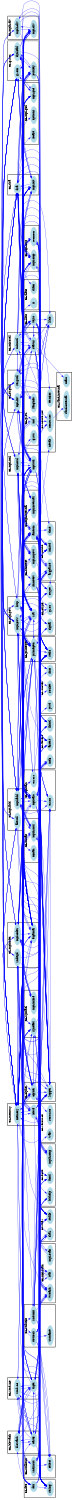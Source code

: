 digraph G {
size = "10,10";
rotate = 90;
subgraph cluster0 {
label = "CL:blowfish";
color = black;
style = bold;
"blowfish"[label="blowfish",shape=ellipse,color=lightblue,fontcolor=black,style=filled];
"cast5"[label="cast5",shape=ellipse,color=lightblue,fontcolor=black,style=filled];
}
subgraph cluster1 {
label = "CL:rmd160";
color = black;
style = bold;
"rmd160"[label="rmd160",shape=ellipse,color=lightblue,fontcolor=black,style=filled];
"tiger"[label="tiger",shape=ellipse,color=lightblue,fontcolor=black,style=filled];
}
subgraph cluster2 {
label = "CL:memory";
color = black;
style = bold;
"memory"[label="memory",shape=ellipse,color=lightblue,fontcolor=black,style=filled];
"iobuf"[label="iobuf",shape=ellipse,color=lightblue,fontcolor=black,style=filled];
}
subgraph cluster3 {
label = "CL:strgutil";
color = black;
style = bold;
"strgutil"[label="strgutil",shape=ellipse,color=lightblue,fontcolor=black,style=filled];
"mpi-inv"[label="mpi-inv",shape=ellipse,color=lightblue,fontcolor=black,style=filled];
}
subgraph cluster4 {
label = "CL:mpi-cmp";
color = black;
style = bold;
"mpi-cmp"[label="mpi-cmp",shape=ellipse,color=lightblue,fontcolor=black,style=filled];
"secmem"[label="secmem",shape=ellipse,color=lightblue,fontcolor=black,style=filled];
}
subgraph cluster5 {
label = "CL:mman";
color = black;
style = bold;
"mman"[label="mman",shape=ellipse,color=lightblue,fontcolor=black,style=filled];
"mpih-mul"[label="mpih-mul",shape=ellipse,color=lightblue,fontcolor=black,style=filled];
}
subgraph cluster6 {
label = "CL:mpi-internal";
color = black;
style = bold;
"mpi-internal"[label="mpi-internal",shape=ellipse,color=lightblue,fontcolor=black,style=filled];
"random"[label="random",shape=ellipse,color=lightblue,fontcolor=black,style=filled];
}
subgraph cluster7 {
label = "CL:des";
color = black;
style = bold;
"des"[label="des",shape=ellipse,color=lightblue,fontcolor=black,style=filled];
"string"[label="string",shape=ellipse,color=lightblue,fontcolor=black,style=filled];
}
subgraph cluster8 {
label = "CL:shmtest";
color = black;
style = bold;
"shmtest"[label="shmtest",shape=ellipse,color=lightblue,fontcolor=black,style=filled];
"mpi-mpow"[label="mpi-mpow",shape=ellipse,color=lightblue,fontcolor=black,style=filled];
}
subgraph cluster9 {
label = "CL:mpi-mul";
color = black;
style = bold;
"mpi-mul"[label="mpi-mul",shape=ellipse,color=lightblue,fontcolor=black,style=filled];
"mpiutil"[label="mpiutil",shape=ellipse,color=lightblue,fontcolor=black,style=filled];
}
subgraph cluster10 {
label = "CL:dsa";
color = black;
style = bold;
"dsa"[label="dsa",shape=ellipse,color=lightblue,fontcolor=black,style=filled];
"mpi-bit"[label="mpi-bit",shape=ellipse,color=lightblue,fontcolor=black,style=filled];
}
subgraph cluster11 {
label = "CL:primegen";
color = black;
style = bold;
"primegen"[label="primegen",shape=ellipse,color=lightblue,fontcolor=black,style=filled];
"stdio"[label="stdio",shape=ellipse,color=lightblue,fontcolor=black,style=filled];
}
subgraph cluster12 {
label = "CL:mpicalc";
color = black;
style = bold;
"mpicalc"[label="mpicalc",shape=ellipse,color=lightblue,fontcolor=black,style=filled];
"errors"[label="errors",shape=ellipse,color=lightblue,fontcolor=black,style=filled];
"errno"[label="errno",shape=ellipse,color=lightblue,fontcolor=black,style=filled];
}
subgraph cluster13 {
label = "CL:mpicoder";
color = black;
style = bold;
"mpicoder"[label="mpicoder",shape=ellipse,color=lightblue,fontcolor=black,style=filled];
"elgamal"[label="elgamal",shape=ellipse,color=lightblue,fontcolor=black,style=filled];
"rndegd"[label="rndegd",shape=ellipse,color=lightblue,fontcolor=black,style=filled];
}
subgraph cluster14 {
label = "CL:g10m";
color = black;
style = bold;
"g10m"[label="g10m",shape=ellipse,color=lightblue,fontcolor=black,style=filled];
"dynload"[label="dynload",shape=ellipse,color=lightblue,fontcolor=black,style=filled];
"pubkey"[label="pubkey",shape=ellipse,color=lightblue,fontcolor=black,style=filled];
}
subgraph cluster15 {
label = "CL:libio";
color = black;
style = bold;
"libio"[label="libio",shape=ellipse,color=lightblue,fontcolor=black,style=filled];
"ttyio"[label="ttyio",shape=ellipse,color=lightblue,fontcolor=black,style=filled];
}
subgraph cluster16 {
label = "CL:cipher";
color = black;
style = bold;
"cipher"[label="cipher",shape=ellipse,color=lightblue,fontcolor=black,style=filled];
"logger"[label="logger",shape=ellipse,color=lightblue,fontcolor=black,style=filled];
}
subgraph cluster17 {
label = "CL:miscutil";
color = black;
style = bold;
"miscutil"[label="miscutil",shape=ellipse,color=lightblue,fontcolor=black,style=filled];
"status"[label="status",shape=ellipse,color=lightblue,fontcolor=black,style=filled];
}
subgraph cluster18 {
label = "CL:rijndael";
color = black;
style = bold;
"rijndael"[label="rijndael",shape=ellipse,color=lightblue,fontcolor=black,style=filled];
"mpi-inline"[label="mpi-inline",shape=ellipse,color=lightblue,fontcolor=black,style=filled];
}
subgraph cluster19 {
label = "CL:mpi-add";
color = black;
style = bold;
"mpi-add"[label="mpi-add",shape=ellipse,color=lightblue,fontcolor=black,style=filled];
"fileutil"[label="fileutil",shape=ellipse,color=lightblue,fontcolor=black,style=filled];
}
subgraph cluster20 {
label = "CL:mpi-pow";
color = black;
style = bold;
"mpi-pow"[label="mpi-pow",shape=ellipse,color=lightblue,fontcolor=black,style=filled];
"rsa"[label="rsa",shape=ellipse,color=lightblue,fontcolor=black,style=filled];
"http"[label="http",shape=ellipse,color=lightblue,fontcolor=black,style=filled];
}
subgraph cluster21 {
label = "CL:sha1";
color = black;
style = bold;
"sha1"[label="sha1",shape=ellipse,color=lightblue,fontcolor=black,style=filled];
"stdlib"[label="stdlib",shape=ellipse,color=lightblue,fontcolor=black,style=filled];
}
subgraph cluster22 {
label = "CL:rndunix";
color = black;
style = bold;
"rndunix"[label="rndunix",shape=ellipse,color=lightblue,fontcolor=black,style=filled];
"dotlock"[label="dotlock",shape=ellipse,color=lightblue,fontcolor=black,style=filled];
"utsname"[label="utsname",shape=ellipse,color=lightblue,fontcolor=black,style=filled];
}
subgraph cluster23 {
label = "CL:mpih-div";
color = black;
style = bold;
"mpih-div"[label="mpih-div",shape=ellipse,color=lightblue,fontcolor=black,style=filled];
"mpi-div"[label="mpi-div",shape=ellipse,color=lightblue,fontcolor=black,style=filled];
}
subgraph cluster24 {
label = "CL:assert";
color = black;
style = bold;
"assert"[label="assert",shape=ellipse,color=lightblue,fontcolor=black,style=filled];
"md5"[label="md5",shape=ellipse,color=lightblue,fontcolor=black,style=filled];
"libintl"[label="libintl",shape=ellipse,color=lightblue,fontcolor=black,style=filled];
}
subgraph cluster25 {
label = "CL:mpi-scan";
color = black;
style = bold;
"mpi-scan"[label="mpi-scan",shape=ellipse,color=lightblue,fontcolor=black,style=filled];
"twofish"[label="twofish",shape=ellipse,color=lightblue,fontcolor=black,style=filled];
"stat"[label="stat",shape=ellipse,color=lightblue,fontcolor=black,style=filled];
}
subgraph cluster26 {
label = "CL:unistd";
color = black;
style = bold;
"unistd"[label="unistd",shape=ellipse,color=lightblue,fontcolor=black,style=filled];
"time"[label="time",shape=ellipse,color=lightblue,fontcolor=black,style=filled];
"argparse"[label="argparse",shape=ellipse,color=lightblue,fontcolor=black,style=filled];
}
subgraph cluster27 {
label = "CL:fcntl";
color = black;
style = bold;
"fcntl"[label="fcntl",shape=ellipse,color=lightblue,fontcolor=black,style=filled];
"mpih-cmp"[label="mpih-cmp",shape=ellipse,color=lightblue,fontcolor=black,style=filled];
"bithelp"[label="bithelp",shape=ellipse,color=lightblue,fontcolor=black,style=filled];
}
subgraph cluster28 {
label = "CL:mpi-gcd";
color = black;
style = bold;
"mpi-gcd"[label="mpi-gcd",shape=ellipse,color=lightblue,fontcolor=black,style=filled];
"locale"[label="locale",shape=ellipse,color=lightblue,fontcolor=black,style=filled];
"options"[label="options",shape=ellipse,color=lightblue,fontcolor=black,style=filled];
}
subgraph cluster29 {
label = "CL:rndlinux";
color = black;
style = bold;
"rndlinux"[label="rndlinux",shape=ellipse,color=lightblue,fontcolor=black,style=filled];
"select"[label="select",shape=ellipse,color=lightblue,fontcolor=black,style=filled];
}
subgraph cluster30 {
label = "CL:ctype";
color = black;
style = bold;
"ctype"[label="ctype",shape=ellipse,color=lightblue,fontcolor=black,style=filled];
"signal"[label="signal",shape=ellipse,color=lightblue,fontcolor=black,style=filled];
"g10c"[label="g10c",shape=ellipse,color=lightblue,fontcolor=black,style=filled];
}
subgraph cluster31 {
label = "CL:g10u";
color = black;
style = bold;
"g10u"[label="g10u",shape=ellipse,color=lightblue,fontcolor=black,style=filled];
"md"[label="md",shape=ellipse,color=lightblue,fontcolor=black,style=filled];
"langinfo"[label="langinfo",shape=ellipse,color=lightblue,fontcolor=black,style=filled];
}
subgraph cluster32 {
label = "CL:socket";
color = black;
style = bold;
"socket"[label="socket",shape=ellipse,color=lightblue,fontcolor=black,style=filled];
"pwd"[label="pwd",shape=ellipse,color=lightblue,fontcolor=black,style=filled];
"shm"[label="shm",shape=ellipse,color=lightblue,fontcolor=black,style=filled];
}
subgraph cluster33 {
label = "CL:construct";
color = black;
style = bold;
"construct"[label="construct",shape=ellipse,color=lightblue,fontcolor=black,style=filled];
"termios"[label="termios",shape=ellipse,color=lightblue,fontcolor=black,style=filled];
"netdb"[label="netdb",shape=ellipse,color=lightblue,fontcolor=black,style=filled];
}
subgraph cluster34 {
label = "CL:resource";
color = black;
style = bold;
"resource"[label="resource",shape=ellipse,color=lightblue,fontcolor=black,style=filled];
"wait"[label="wait",shape=ellipse,color=lightblue,fontcolor=black,style=filled];
}
subgraph cluster35 {
label = "CL:rand-internal";
color = black;
style = bold;
"rand-internal"[label="rand-internal",shape=ellipse,color=lightblue,fontcolor=black,style=filled];
"main"[label="main",shape=ellipse,color=lightblue,fontcolor=black,style=filled];
}
subgraph cluster36 {
label = "CL:dlfcn";
color = black;
style = bold;
"dlfcn"[label="dlfcn",shape=ellipse,color=lightblue,fontcolor=black,style=filled];
"in"[label="in",shape=ellipse,color=lightblue,fontcolor=black,style=filled];
}
"mpi-inv" -> "mpi-cmp"[color=blue,font=6];
"secmem" -> "mman"[color=blue,font=6];
"rmd160" -> "random"[color=blue,font=6];
"des" -> "string"[color=blue,font=6];
"strgutil" -> "memory"[color=blue,font=6];
"memory" -> "shmtest"[color=blue,font=6];
"dsa" -> "mpiutil"[color=blue,font=6];
"mpih-mul" -> "mpi-internal"[color=blue,font=6];
"mpicoder" -> "string"[color=blue,font=6];
"mpicalc" -> "errno"[color=blue,font=6];
"des" -> "cast5"[color=blue,font=6];
"errors" -> "stdio"[color=blue,font=6];
"elgamal" -> "primegen"[color=blue,font=6];
"mpi-cmp" -> "mpi-inv"[color=blue,font=6];
"mpi-bit" -> "g10m"[color=blue,font=6];
"cipher" -> "memory"[color=blue,font=6];
"memory" -> "rndegd"[color=blue,font=6];
"mpicalc" -> "mpi-mul"[color=blue,font=6];
"mpi-mpow" -> "mpiutil"[color=blue,font=6];
"ttyio" -> "libio"[color=blue,font=6];
"fileutil" -> "rndegd"[color=blue,font=6];
"ttyio" -> "shmtest"[color=blue,font=6];
"ttyio" -> "status"[color=blue,font=6];
"rndegd" -> "cipher"[color=blue,font=6];
"logger" -> "libio"[color=blue,font=6];
"memory" -> "miscutil"[color=blue,font=6];
"dsa" -> "status"[color=blue,font=6];
"dsa" -> "mpi-pow"[color=blue,font=6];
"rijndael" -> "tiger"[color=blue,font=6];
"iobuf" -> "stdlib"[color=blue,font=6];
"mpiutil" -> "mpicalc"[color=blue,font=6];
"mpi-pow" -> "mpi-inline"[color=blue,font=6];
"sha1" -> "rmd160"[color=blue,font=6];
"mpi-mul" -> "mpih-mul"[color=blue,font=6];
"rijndael" -> "elgamal"[color=blue,font=6];
"mpi-mul" -> "rsa"[color=blue,font=6];
"mpiutil" -> "string"[color=blue,font=6];
"http" -> "memory"[color=blue,font=6];
"dotlock" -> "utsname"[color=blue,font=6];
"iobuf" -> "errors"[color=blue,font=6];
"rndegd" -> "memory"[color=blue,font=6];
"rndegd" -> "rndunix"[color=blue,font=6];
"mpi-div" -> "mpi-internal"[color=blue,font=6];
"cast5" -> "tiger"[color=blue,font=6];
"tiger" -> "cast5"[color=blue,font=6];
"cast5" -> "md5"[color=blue,font=6];
"primegen" -> "random"[color=blue,font=6];
"cipher" -> "blowfish"[color=blue,font=6];
"secmem" -> "libintl"[color=blue,font=6];
"primegen" -> "mpi-scan"[color=blue,font=6];
"dsa" -> "assert"[color=blue,font=6];
"mpi-scan" -> "primegen"[color=blue,font=6];
"errors" -> "iobuf"[color=blue,font=6];
"dsa" -> "mpi-mpow"[color=blue,font=6];
"mpi-cmp" -> "elgamal"[color=blue,font=6];
"twofish" -> "cipher"[color=blue,font=6];
"memory" -> "mpi-mpow"[color=blue,font=6];
"mpicalc" -> "mpiutil"[color=blue,font=6];
"memory" -> "iobuf"[color=blue,font=6];
"stat" -> "stdio"[color=blue,font=6];
"iobuf" -> "unistd"[color=blue,font=6];
"rsa" -> "random"[color=blue,font=6];
"mpi-inv" -> "mpicalc"[color=blue,font=6];
"mpicoder" -> "assert"[color=blue,font=6];
"rndegd" -> "twofish"[color=blue,font=6];
"random" -> "time"[color=blue,font=6];
"dsa" -> "mpicoder"[color=blue,font=6];
"status" -> "ttyio"[color=blue,font=6];
"secmem" -> "mpih-mul"[color=blue,font=6];
"elgamal" -> "mpi-bit"[color=blue,font=6];
"random" -> "rmd160"[color=blue,font=6];
"memory" -> "mpicoder"[color=blue,font=6];
"iobuf" -> "logger"[color=blue,font=6];
"secmem" -> "memory"[color=blue,font=6];
"cipher" -> "twofish"[color=blue,font=6];
"g10m" -> "mpi-mul"[color=blue,font=6];
"status" -> "memory"[color=blue,font=6];
"strgutil" -> "stdio"[color=blue,font=6];
"sha1" -> "md5"[color=blue,font=6];
"dynload" -> "cipher"[color=blue,font=6];
"mpicalc" -> "mpi-pow"[color=blue,font=6];
"argparse" -> "stdio"[color=blue,font=6];
"dsa" -> "cipher"[color=blue,font=6];
"mpi-add" -> "dsa"[color=blue,font=6];
"mpih-div" -> "mpi-div"[color=blue,font=6];
"random" -> "primegen"[color=blue,font=6];
"pubkey" -> "rsa"[color=blue,font=6];
"primegen" -> "rsa"[color=blue,font=6];
"mpiutil" -> "assert"[color=blue,font=6];
"primegen" -> "mpi-mul"[color=blue,font=6];
"cipher" -> "random"[color=blue,font=6];
"dotlock" -> "fcntl"[color=blue,font=6];
"dynload" -> "memory"[color=blue,font=6];
"mpih-div" -> "mpi-internal"[color=blue,font=6];
"memory" -> "argparse"[color=blue,font=6];
"miscutil" -> "time"[color=blue,font=6];
"ttyio" -> "memory"[color=blue,font=6];
"memory" -> "stdlib"[color=blue,font=6];
"des" -> "cipher"[color=blue,font=6];
"fileutil" -> "stdlib"[color=blue,font=6];
"dsa" -> "memory"[color=blue,font=6];
"bithelp" -> "cast5"[color=blue,font=6];
"rmd160" -> "bithelp"[color=blue,font=6];
"logger" -> "libintl"[color=blue,font=6];
"stat" -> "iobuf"[color=blue,font=6];
"mpi-inline" -> "mpi-internal"[color=blue,font=6];
"rsa" -> "mpi-mul"[color=blue,font=6];
"ttyio" -> "libintl"[color=blue,font=6];
"random" -> "ttyio"[color=blue,font=6];
"mpi-bit" -> "mpi-inv"[color=blue,font=6];
"status" -> "options"[color=blue,font=6];
"iobuf" -> "ctype"[color=blue,font=6];
"rndunix" -> "string"[color=blue,font=6];
"g10c" -> "primegen"[color=blue,font=6];
"memory" -> "secmem"[color=blue,font=6];
"memory" -> "fileutil"[color=blue,font=6];
"random" -> "g10c"[color=blue,font=6];
"mpi-mul" -> "elgamal"[color=blue,font=6];
"mpi-mpow" -> "dsa"[color=blue,font=6];
"mpicoder" -> "memory"[color=blue,font=6];
"mpi-cmp" -> "mpi-bit"[color=blue,font=6];
"miscutil" -> "stdio"[color=blue,font=6];
"g10m" -> "mpiutil"[color=blue,font=6];
"mpiutil" -> "mpi-mul"[color=blue,font=6];
"random" -> "rsa"[color=blue,font=6];
"twofish" -> "stdio"[color=blue,font=6];
"rmd160" -> "tiger"[color=blue,font=6];
"stat" -> "random"[color=blue,font=6];
"random" -> "tiger"[color=blue,font=6];
"rijndael" -> "string"[color=blue,font=6];
"dotlock" -> "stdio"[color=blue,font=6];
"ttyio" -> "strgutil"[color=blue,font=6];
"mpi-add" -> "mpih-cmp"[color=blue,font=6];
"primegen" -> "mpiutil"[color=blue,font=6];
"mpi-div" -> "dsa"[color=blue,font=6];
"mpiutil" -> "dsa"[color=blue,font=6];
"dsa" -> "mpi-add"[color=blue,font=6];
"memory" -> "logger"[color=blue,font=6];
"mpi-add" -> "mpi-inv"[color=blue,font=6];
"mpi-pow" -> "mpih-div"[color=blue,font=6];
"mpiutil" -> "memory"[color=blue,font=6];
"g10m" -> "mpi-pow"[color=blue,font=6];
"blowfish" -> "cipher"[color=blue,font=6];
"rsa" -> "mpiutil"[color=blue,font=6];
"mpi-mul" -> "primegen"[color=blue,font=6];
"miscutil" -> "stdlib"[color=blue,font=6];
"blowfish" -> "tiger"[color=blue,font=6];
"mpi-bit" -> "elgamal"[color=blue,font=6];
"md" -> "string"[color=blue,font=6];
"mpicoder" -> "rsa"[color=blue,font=6];
"rndunix" -> "fcntl"[color=blue,font=6];
"mpi-add" -> "g10m"[color=blue,font=6];
"mpiutil" -> "mpih-mul"[color=blue,font=6];
"mpi-gcd" -> "elgamal"[color=blue,font=6];
"mpicoder" -> "primegen"[color=blue,font=6];
"status" -> "libio"[color=blue,font=6];
"mpicalc" -> "shmtest"[color=blue,font=6];
"rndegd" -> "select"[color=blue,font=6];
"http" -> "select"[color=blue,font=6];
"ttyio" -> "errno"[color=blue,font=6];
"rndegd" -> "stdio"[color=blue,font=6];
"memory" -> "elgamal"[color=blue,font=6];
"rndunix" -> "twofish"[color=blue,font=6];
"primegen" -> "mpi-pow"[color=blue,font=6];
"mpi-bit" -> "dsa"[color=blue,font=6];
"argparse" -> "string"[color=blue,font=6];
"cast5" -> "blowfish"[color=blue,font=6];
"mpi-inv" -> "rsa"[color=blue,font=6];
"logger" -> "errno"[color=blue,font=6];
"mpih-mul" -> "mpih-cmp"[color=blue,font=6];
"random" -> "stdlib"[color=blue,font=6];
"rsa" -> "mpi-pow"[color=blue,font=6];
"tiger" -> "rijndael"[color=blue,font=6];
"cipher" -> "dynload"[color=blue,font=6];
"memory" -> "dynload"[color=blue,font=6];
"dsa" -> "random"[color=blue,font=6];
"cast5" -> "sha1"[color=blue,font=6];
"mpi-add" -> "elgamal"[color=blue,font=6];
"mpi-inline" -> "mpih-mul"[color=blue,font=6];
"rndunix" -> "stdio"[color=blue,font=6];
"memory" -> "rsa"[color=blue,font=6];
"mpiutil" -> "mpi-pow"[color=blue,font=6];
"primegen" -> "logger"[color=blue,font=6];
"mpih-mul" -> "secmem"[color=blue,font=6];
"des" -> "random"[color=blue,font=6];
"miscutil" -> "langinfo"[color=blue,font=6];
"mpi-inv" -> "mpiutil"[color=blue,font=6];
"mpicalc" -> "mpi-add"[color=blue,font=6];
"des" -> "rmd160"[color=blue,font=6];
"mpicoder" -> "elgamal"[color=blue,font=6];
"strgutil" -> "ctype"[color=blue,font=6];
"mpih-cmp" -> "mpi-cmp"[color=blue,font=6];
"secmem" -> "errno"[color=blue,font=6];
"iobuf" -> "http"[color=blue,font=6];
"blowfish" -> "elgamal"[color=blue,font=6];
"random" -> "unistd"[color=blue,font=6];
"argparse" -> "ctype"[color=blue,font=6];
"mpih-cmp" -> "mpih-div"[color=blue,font=6];
"mpi-cmp" -> "primegen"[color=blue,font=6];
"mpi-div" -> "mpi-gcd"[color=blue,font=6];
"mpicalc" -> "stdio"[color=blue,font=6];
"pubkey" -> "logger"[color=blue,font=6];
"shmtest" -> "string"[color=blue,font=6];
"random" -> "logger"[color=blue,font=6];
"http" -> "stdlib"[color=blue,font=6];
"http" -> "errno"[color=blue,font=6];
"mpi-pow" -> "dsa"[color=blue,font=6];
"rijndael" -> "cipher"[color=blue,font=6];
"elgamal" -> "mpi-cmp"[color=blue,font=6];
"http" -> "errors"[color=blue,font=6];
"fileutil" -> "dynload"[color=blue,font=6];
"dsa" -> "mpi-inv"[color=blue,font=6];
"mpi-pow" -> "elgamal"[color=blue,font=6];
"status" -> "miscutil"[color=blue,font=6];
"rndegd" -> "socket"[color=blue,font=6];
"http" -> "socket"[color=blue,font=6];
"des" -> "sha1"[color=blue,font=6];
"des" -> "tiger"[color=blue,font=6];
"status" -> "elgamal"[color=blue,font=6];
"elgamal" -> "dsa"[color=blue,font=6];
"shmtest" -> "shm"[color=blue,font=6];
"miscutil" -> "ctype"[color=blue,font=6];
"cipher" -> "rijndael"[color=blue,font=6];
"blowfish" -> "rijndael"[color=blue,font=6];
"cipher" -> "logger"[color=blue,font=6];
"mpi-div" -> "mpicalc"[color=blue,font=6];
"mpicalc" -> "libintl"[color=blue,font=6];
"md" -> "dynload"[color=blue,font=6];
"dotlock" -> "string"[color=blue,font=6];
"memory" -> "ttyio"[color=blue,font=6];
"md" -> "cipher"[color=blue,font=6];
"mpi-inline" -> "mpi-pow"[color=blue,font=6];
"http" -> "unistd"[color=blue,font=6];
"rmd160" -> "twofish"[color=blue,font=6];
"rndegd" -> "unistd"[color=blue,font=6];
"logger" -> "string"[color=blue,font=6];
"mpi-pow" -> "string"[color=blue,font=6];
"mpi-mpow" -> "assert"[color=blue,font=6];
"mpicalc" -> "shm"[color=blue,font=6];
"g10m" -> "mpi-add"[color=blue,font=6];
"secmem" -> "stdlib"[color=blue,font=6];
"mpicoder" -> "mpi-bit"[color=blue,font=6];
"md" -> "memory"[color=blue,font=6];
"rndegd" -> "logger"[color=blue,font=6];
"http" -> "logger"[color=blue,font=6];
"memory" -> "http"[color=blue,font=6];
"dsa" -> "stdio"[color=blue,font=6];
"dsa" -> "elgamal"[color=blue,font=6];
"mpicoder" -> "stdio"[color=blue,font=6];
"http" -> "strgutil"[color=blue,font=6];
"mpiutil" -> "primegen"[color=blue,font=6];
"shmtest" -> "stdio"[color=blue,font=6];
"primegen" -> "mpi-add"[color=blue,font=6];
"status" -> "signal"[color=blue,font=6];
"elgamal" -> "pubkey"[color=blue,font=6];
"argparse" -> "memory"[color=blue,font=6];
"rndlinux" -> "string"[color=blue,font=6];
"dynload" -> "fileutil"[color=blue,font=6];
"mpi-mpow" -> "elgamal"[color=blue,font=6];
"mpicalc" -> "mpi-inv"[color=blue,font=6];
"ttyio" -> "stdlib"[color=blue,font=6];
"memory" -> "strgutil"[color=blue,font=6];
"rsa" -> "mpi-add"[color=blue,font=6];
"sha1" -> "tiger"[color=blue,font=6];
"des" -> "blowfish"[color=blue,font=6];
"secmem" -> "unistd"[color=blue,font=6];
"cipher" -> "cast5"[color=blue,font=6];
"mpi-bit" -> "mpi-mpow"[color=blue,font=6];
"status" -> "unistd"[color=blue,font=6];
"mpi-cmp" -> "mpi-gcd"[color=blue,font=6];
"strgutil" -> "langinfo"[color=blue,font=6];
"mpiutil" -> "mpi-add"[color=blue,font=6];
"secmem" -> "logger"[color=blue,font=6];
"status" -> "errno"[color=blue,font=6];
"mpi-mpow" -> "memory"[color=blue,font=6];
"status" -> "logger"[color=blue,font=6];
"argparse" -> "strgutil"[color=blue,font=6];
"memory" -> "mpih-mul"[color=blue,font=6];
"mpi-bit" -> "mpicoder"[color=blue,font=6];
"mpi-mul" -> "mpi-div"[color=blue,font=6];
"mpicoder" -> "iobuf"[color=blue,font=6];
"dynload" -> "unistd"[color=blue,font=6];
"strgutil" -> "ttyio"[color=blue,font=6];
"ttyio" -> "unistd"[color=blue,font=6];
"mpi-pow" -> "assert"[color=blue,font=6];
"mpi-inv" -> "g10m"[color=blue,font=6];
"memory" -> "g10u"[color=blue,font=6];
"cipher" -> "des"[color=blue,font=6];
"mpicalc" -> "string"[color=blue,font=6];
"mpi-pow" -> "mpih-mul"[color=blue,font=6];
"rndlinux" -> "twofish"[color=blue,font=6];
"rndunix" -> "pwd"[color=blue,font=6];
"md5" -> "bithelp"[color=blue,font=6];
"dynload" -> "logger"[color=blue,font=6];
"ttyio" -> "logger"[color=blue,font=6];
"mpi-add" -> "rsa"[color=blue,font=6];
"dsa" -> "logger"[color=blue,font=6];
"shmtest" -> "memory"[color=blue,font=6];
"md" -> "construct"[color=blue,font=6];
"dsa" -> "mpi-bit"[color=blue,font=6];
"mpih-div" -> "mpi-pow"[color=blue,font=6];
"mpicalc" -> "ctype"[color=blue,font=6];
"mpi-inv" -> "mpi-add"[color=blue,font=6];
"memory" -> "dotlock"[color=blue,font=6];
"mpi-div" -> "mpi-mul"[color=blue,font=6];
"iobuf" -> "mpicoder"[color=blue,font=6];
"g10m" -> "mpi-inv"[color=blue,font=6];
"random" -> "errno"[color=blue,font=6];
"mpi-mpow" -> "mpi-bit"[color=blue,font=6];
"md" -> "random"[color=blue,font=6];
"argparse" -> "mpicalc"[color=blue,font=6];
"mpiutil" -> "secmem"[color=blue,font=6];
"mpicoder" -> "logger"[color=blue,font=6];
"rndunix" -> "select"[color=blue,font=6];
"mpi-gcd" -> "mpi-div"[color=blue,font=6];
"miscutil" -> "ttyio"[color=blue,font=6];
"mpi-div" -> "mpih-div"[color=blue,font=6];
"argparse" -> "random"[color=blue,font=6];
"dotlock" -> "memory"[color=blue,font=6];
"random" -> "construct"[color=blue,font=6];
"cast5" -> "rijndael"[color=blue,font=6];
"mpi-inline" -> "mpi-add"[color=blue,font=6];
"mpi-cmp" -> "dsa"[color=blue,font=6];
"logger" -> "memory"[color=blue,font=6];
"random" -> "miscutil"[color=blue,font=6];
"http" -> "netdb"[color=blue,font=6];
"mpi-bit" -> "mpi-cmp"[color=blue,font=6];
"ttyio" -> "stdio"[color=blue,font=6];
"elgamal" -> "blowfish"[color=blue,font=6];
"md5" -> "tiger"[color=blue,font=6];
"rsa" -> "pubkey"[color=blue,font=6];
"twofish" -> "tiger"[color=blue,font=6];
"mpi-gcd" -> "mpi-cmp"[color=blue,font=6];
"mpiutil" -> "logger"[color=blue,font=6];
"logger" -> "stdio"[color=blue,font=6];
"mpi-div" -> "mpiutil"[color=blue,font=6];
"mpi-div" -> "rsa"[color=blue,font=6];
"elgamal" -> "mpi-mul"[color=blue,font=6];
"mpiutil" -> "rsa"[color=blue,font=6];
"mpi-add" -> "mpi-div"[color=blue,font=6];
"mpih-cmp" -> "mpih-mul"[color=blue,font=6];
"mpiutil" -> "mpi-inv"[color=blue,font=6];
"mpicalc" -> "mpi-bit"[color=blue,font=6];
"tiger" -> "string"[color=blue,font=6];
"mpi-mul" -> "mpicalc"[color=blue,font=6];
"sha1" -> "bithelp"[color=blue,font=6];
"rndunix" -> "wait"[color=blue,font=6];
"random" -> "stat"[color=blue,font=6];
"primegen" -> "elgamal"[color=blue,font=6];
"mpi-add" -> "primegen"[color=blue,font=6];
"mpi-bit" -> "rsa"[color=blue,font=6];
"cipher" -> "pubkey"[color=blue,font=6];
"rndunix" -> "stdlib"[color=blue,font=6];
"secmem" -> "stdio"[color=blue,font=6];
"iobuf" -> "string"[color=blue,font=6];
"strgutil" -> "http"[color=blue,font=6];
"argparse" -> "libio"[color=blue,font=6];
"mpih-mul" -> "mpi-mul"[color=blue,font=6];
"rndlinux" -> "errno"[color=blue,font=6];
"mpih-mul" -> "mpi-inline"[color=blue,font=6];
"construct" -> "rand-internal"[color=blue,font=6];
"elgamal" -> "mpiutil"[color=blue,font=6];
"dsa" -> "primegen"[color=blue,font=6];
"rndunix" -> "signal"[color=blue,font=6];
"cast5" -> "string"[color=blue,font=6];
"memory" -> "primegen"[color=blue,font=6];
"mpiutil" -> "elgamal"[color=blue,font=6];
"shmtest" -> "argparse"[color=blue,font=6];
"http" -> "stdio"[color=blue,font=6];
"mpicalc" -> "memory"[color=blue,font=6];
"cast5" -> "elgamal"[color=blue,font=6];
"mpi-bit" -> "mpicalc"[color=blue,font=6];
"mpi-pow" -> "primegen"[color=blue,font=6];
"random" -> "argparse"[color=blue,font=6];
"rndunix" -> "unistd"[color=blue,font=6];
"mpi-gcd" -> "mpicalc"[color=blue,font=6];
"miscutil" -> "libio"[color=blue,font=6];
"mpi-cmp" -> "g10m"[color=blue,font=6];
"g10m" -> "mpi-bit"[color=blue,font=6];
"elgamal" -> "mpi-pow"[color=blue,font=6];
"rsa" -> "primegen"[color=blue,font=6];
"miscutil" -> "libintl"[color=blue,font=6];
"rndunix" -> "logger"[color=blue,font=6];
"status" -> "dsa"[color=blue,font=6];
"mpih-mul" -> "mpiutil"[color=blue,font=6];
"rijndael" -> "stdio"[color=blue,font=6];
"mpi-mul" -> "mpi-mpow"[color=blue,font=6];
"rsa" -> "dsa"[color=blue,font=6];
"primegen" -> "mpicoder"[color=blue,font=6];
"mpi-inv" -> "elgamal"[color=blue,font=6];
"rndegd" -> "rndlinux"[color=blue,font=6];
"iobuf" -> "errno"[color=blue,font=6];
"mpi-pow" -> "rsa"[color=blue,font=6];
"dsa" -> "mpi-div"[color=blue,font=6];
"tiger" -> "md5"[color=blue,font=6];
"argparse" -> "stdlib"[color=blue,font=6];
"cast5" -> "stdio"[color=blue,font=6];
"primegen" -> "mpi-bit"[color=blue,font=6];
"mpi-add" -> "mpicalc"[color=blue,font=6];
"errors" -> "libintl"[color=blue,font=6];
"mpi-mul" -> "dsa"[color=blue,font=6];
"iobuf" -> "assert"[color=blue,font=6];
"logger" -> "mpicoder"[color=blue,font=6];
"elgamal" -> "rsa"[color=blue,font=6];
"http" -> "iobuf"[color=blue,font=6];
"rsa" -> "mpi-bit"[color=blue,font=6];
"md5" -> "twofish"[color=blue,font=6];
"md" -> "stdio"[color=blue,font=6];
"tiger" -> "bithelp"[color=blue,font=6];
"memory" -> "string"[color=blue,font=6];
"fileutil" -> "string"[color=blue,font=6];
"mpicoder" -> "mpicalc"[color=blue,font=6];
"strgutil" -> "miscutil"[color=blue,font=6];
"random" -> "resource"[color=blue,font=6];
"mpih-mul" -> "mpi-pow"[color=blue,font=6];
"status" -> "main"[color=blue,font=6];
"mpicoder" -> "g10m"[color=blue,font=6];
"dsa" -> "mpi-cmp"[color=blue,font=6];
"rmd160" -> "string"[color=blue,font=6];
"rijndael" -> "cast5"[color=blue,font=6];
"des" -> "rijndael"[color=blue,font=6];
"dotlock" -> "select"[color=blue,font=6];
"ttyio" -> "ctype"[color=blue,font=6];
"dynload" -> "pubkey"[color=blue,font=6];
"status" -> "strgutil"[color=blue,font=6];
"elgamal" -> "status"[color=blue,font=6];
"mpiutil" -> "mpi-bit"[color=blue,font=6];
"dsa" -> "pubkey"[color=blue,font=6];
"md" -> "logger"[color=blue,font=6];
"logger" -> "argparse"[color=blue,font=6];
"mpi-div" -> "g10m"[color=blue,font=6];
"dsa" -> "rsa"[color=blue,font=6];
"primegen" -> "stdio"[color=blue,font=6];
"mpiutil" -> "g10m"[color=blue,font=6];
"mpi-pow" -> "mpicalc"[color=blue,font=6];
"shmtest" -> "ttyio"[color=blue,font=6];
"mpicoder" -> "pubkey"[color=blue,font=6];
"dsa" -> "mpi-gcd"[color=blue,font=6];
"status" -> "stdio"[color=blue,font=6];
"sha1" -> "string"[color=blue,font=6];
"memory" -> "status"[color=blue,font=6];
"shmtest" -> "stdlib"[color=blue,font=6];
"g10u" -> "memory"[color=blue,font=6];
"random" -> "fcntl"[color=blue,font=6];
"mpi-div" -> "mpi-add"[color=blue,font=6];
"ttyio" -> "termios"[color=blue,font=6];
"rndlinux" -> "select"[color=blue,font=6];
"mpicalc" -> "mpi-div"[color=blue,font=6];
"status" -> "shm"[color=blue,font=6];
"stat" -> "rndlinux"[color=blue,font=6];
"mpi-inv" -> "mpi-bit"[color=blue,font=6];
"iobuf" -> "memory"[color=blue,font=6];
"cast5" -> "cipher"[color=blue,font=6];
"primegen" -> "g10c"[color=blue,font=6];
"iobuf" -> "stat"[color=blue,font=6];
"mpi-mul" -> "mpiutil"[color=blue,font=6];
"pubkey" -> "dsa"[color=blue,font=6];
"shmtest" -> "signal"[color=blue,font=6];
"secmem" -> "mpiutil"[color=blue,font=6];
"miscutil" -> "string"[color=blue,font=6];
"primegen" -> "dsa"[color=blue,font=6];
"mpi-pow" -> "g10m"[color=blue,font=6];
"errors" -> "http"[color=blue,font=6];
"mpih-cmp" -> "mpi-add"[color=blue,font=6];
"des" -> "md5"[color=blue,font=6];
"rijndael" -> "blowfish"[color=blue,font=6];
"pubkey" -> "construct"[color=blue,font=6];
"mpicalc" -> "libio"[color=blue,font=6];
"g10m" -> "mpicoder"[color=blue,font=6];
"dotlock" -> "stdlib"[color=blue,font=6];
"rndlinux" -> "stat"[color=blue,font=6];
"http" -> "ctype"[color=blue,font=6];
"rndegd" -> "fileutil"[color=blue,font=6];
"mpi-bit" -> "mpi-internal"[color=blue,font=6];
"ttyio" -> "miscutil"[color=blue,font=6];
"sha1" -> "twofish"[color=blue,font=6];
"mpicalc" -> "mpicoder"[color=blue,font=6];
"logger" -> "stdlib"[color=blue,font=6];
"random" -> "stdio"[color=blue,font=6];
"random" -> "libintl"[color=blue,font=6];
"pubkey" -> "string"[color=blue,font=6];
"strgutil" -> "argparse"[color=blue,font=6];
"random" -> "string"[color=blue,font=6];
"mpih-mul" -> "string"[color=blue,font=6];
"mpi-add" -> "mpi-inline"[color=blue,font=6];
"tiger" -> "sha1"[color=blue,font=6];
"random" -> "dsa"[color=blue,font=6];
"dotlock" -> "signal"[color=blue,font=6];
"primegen" -> "status"[color=blue,font=6];
"mpi-bit" -> "mpiutil"[color=blue,font=6];
"logger" -> "secmem"[color=blue,font=6];
"elgamal" -> "rijndael"[color=blue,font=6];
"strgutil" -> "string"[color=blue,font=6];
"miscutil" -> "status"[color=blue,font=6];
"cipher" -> "construct"[color=blue,font=6];
"mpicalc" -> "mpi-gcd"[color=blue,font=6];
"mpi-bit" -> "pubkey"[color=blue,font=6];
"mpi-gcd" -> "mpiutil"[color=blue,font=6];
"mpi-add" -> "mpi-internal"[color=blue,font=6];
"mpicalc" -> "argparse"[color=blue,font=6];
"mpicalc" -> "locale"[color=blue,font=6];
"des" -> "twofish"[color=blue,font=6];
"dynload" -> "dlfcn"[color=blue,font=6];
"blowfish" -> "stdio"[color=blue,font=6];
"tiger" -> "rndlinux"[color=blue,font=6];
"argparse" -> "shmtest"[color=blue,font=6];
"memory" -> "mpiutil"[color=blue,font=6];
"memory" -> "cipher"[color=blue,font=6];
"fileutil" -> "cipher"[color=blue,font=6];
"dotlock" -> "unistd"[color=blue,font=6];
"twofish" -> "rijndael"[color=blue,font=6];
"g10m" -> "mpi-div"[color=blue,font=6];
"mpiutil" -> "mpi-mpow"[color=blue,font=6];
"cipher" -> "string"[color=blue,font=6];
"tiger" -> "random"[color=blue,font=6];
"mpi-gcd" -> "g10m"[color=blue,font=6];
"primegen" -> "assert"[color=blue,font=6];
"tiger" -> "rmd160"[color=blue,font=6];
"rndlinux" -> "fcntl"[color=blue,font=6];
"dotlock" -> "logger"[color=blue,font=6];
"mpicoder" -> "dsa"[color=blue,font=6];
"fileutil" -> "memory"[color=blue,font=6];
"mpicoder" -> "libio"[color=blue,font=6];
"mpi-scan" -> "stdlib"[color=blue,font=6];
"md5" -> "string"[color=blue,font=6];
"pubkey" -> "elgamal"[color=blue,font=6];
"mpi-pow" -> "mpi-internal"[color=blue,font=6];
"tiger" -> "rndunix"[color=blue,font=6];
"memory" -> "md"[color=blue,font=6];
"mpiutil" -> "mpicoder"[color=blue,font=6];
"mpi-add" -> "mpiutil"[color=blue,font=6];
"primegen" -> "mpi-div"[color=blue,font=6];
"g10m" -> "mpi-cmp"[color=blue,font=6];
"dotlock" -> "errno"[color=blue,font=6];
"http" -> "string"[color=blue,font=6];
"rndegd" -> "string"[color=blue,font=6];
"mpi-cmp" -> "rsa"[color=blue,font=6];
"strgutil" -> "status"[color=blue,font=6];
"blowfish" -> "cast5"[color=blue,font=6];
"mpi-mul" -> "g10m"[color=blue,font=6];
"mpi-inv" -> "dsa"[color=blue,font=6];
"pubkey" -> "dynload"[color=blue,font=6];
"rsa" -> "mpi-div"[color=blue,font=6];
"tiger" -> "rndegd"[color=blue,font=6];
"rndlinux" -> "unistd"[color=blue,font=6];
"mpicoder" -> "mpiutil"[color=blue,font=6];
"mpi-cmp" -> "mpih-cmp"[color=blue,font=6];
"tiger" -> "des"[color=blue,font=6];
"mpicalc" -> "stdlib"[color=blue,font=6];
"primegen" -> "mpi-cmp"[color=blue,font=6];
"rndlinux" -> "logger"[color=blue,font=6];
"cast5" -> "rmd160"[color=blue,font=6];
"mpiutil" -> "mpi-div"[color=blue,font=6];
"rijndael" -> "twofish"[color=blue,font=6];
"mpi-mul" -> "mpi-internal"[color=blue,font=6];
"primegen" -> "cipher"[color=blue,font=6];
"random" -> "elgamal"[color=blue,font=6];
"memory" -> "dsa"[color=blue,font=6];
"tiger" -> "twofish"[color=blue,font=6];
"rsa" -> "mpi-cmp"[color=blue,font=6];
"status" -> "primegen"[color=blue,font=6];
"g10m" -> "mpi-gcd"[color=blue,font=6];
"rndegd" -> "errno"[color=blue,font=6];
"iobuf" -> "fcntl"[color=blue,font=6];
"miscutil" -> "strgutil"[color=blue,font=6];
"dsa" -> "mpi-mul"[color=blue,font=6];
"primegen" -> "memory"[color=blue,font=6];
"mpi-pow" -> "mpiutil"[color=blue,font=6];
"random" -> "dynload"[color=blue,font=6];
"secmem" -> "string"[color=blue,font=6];
"cipher" -> "assert"[color=blue,font=6];
"miscutil" -> "memory"[color=blue,font=6];
"status" -> "string"[color=blue,font=6];
"elgamal" -> "mpi-inv"[color=blue,font=6];
"elgamal" -> "random"[color=blue,font=6];
"dynload" -> "md"[color=blue,font=6];
"mpi-div" -> "primegen"[color=blue,font=6];
"pubkey" -> "cipher"[color=blue,font=6];
"mpi-mpow" -> "mpi-mul"[color=blue,font=6];
"des" -> "stdio"[color=blue,font=6];
"pubkey" -> "mpi-bit"[color=blue,font=6];
"http" -> "in"[color=blue,font=6];
"tiger" -> "blowfish"[color=blue,font=6];
"rndunix" -> "errno"[color=blue,font=6];
"rsa" -> "memory"[color=blue,font=6];
"rijndael" -> "des"[color=blue,font=6];
"mpicalc" -> "logger"[color=blue,font=6];
"mpi-bit" -> "primegen"[color=blue,font=6];
"dynload" -> "string"[color=blue,font=6];
"ttyio" -> "string"[color=blue,font=6];
"random" -> "memory"[color=blue,font=6];
"pubkey" -> "mpicoder"[color=blue,font=6];
"argparse" -> "libintl"[color=blue,font=6];
"dsa" -> "string"[color=blue,font=6];
"mpih-mul" -> "memory"[color=blue,font=6];
"mpih-div" -> "mpih-cmp"[color=blue,font=6];
"iobuf" -> "stdio"[color=blue,font=6];
"mpi-gcd" -> "rsa"[color=blue,font=6];
"memory" -> "random"[color=blue,font=6];
"g10c" -> "random"[color=blue,font=6];
"mpiutil" -> "mpi-gcd"[color=blue,font=6];
}